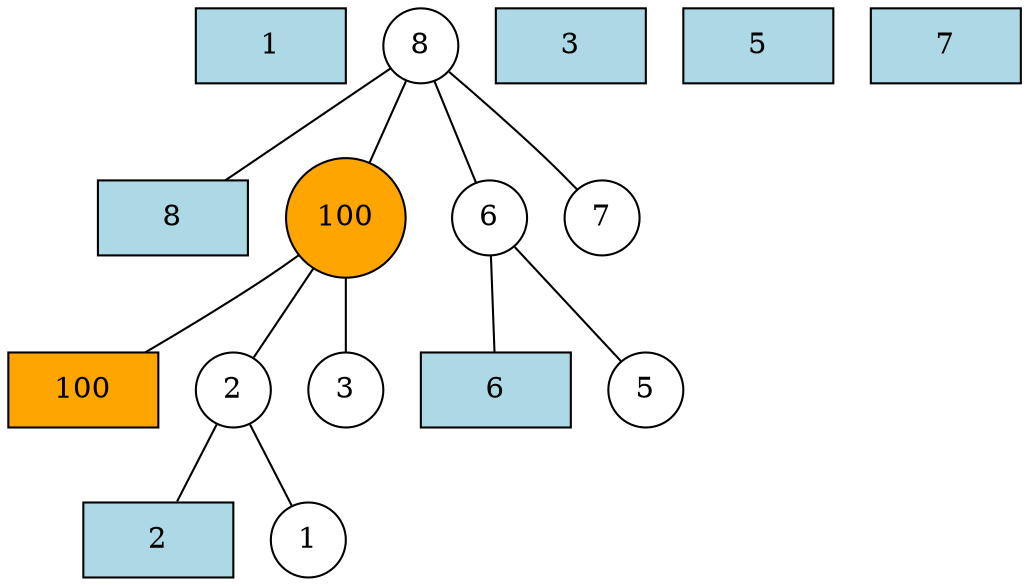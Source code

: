 graph g {
    //overlap=prism;
    //overlap_scaling=0.01;
    node[shape=rect width=1 style=filled fillcolor="lightblue"];
    ratio="compress"

    1[pos="1,0!" label="1"];
    2[pos="2,0!" label="2"];
    3[pos="3,0!" label="3"];
    4[pos="4,0!" label="100" fillcolor="orange"];
    5[pos="5,0!" label="5"];
    6[pos="6,0!" label="6"];
    7[pos="7,0!" label="7"];
    8[pos="8,0!" label="8"];

    node[shape=circle width=0.5 style=filled fillcolor="white"];
    c1[pos="1,0.55!" label="1"];
    c2[pos="2,1.55!" label="2"];
    c3[pos="3,0.55!" label="3"];
    c4[pos="4,2.55!" label="100" fillcolor="orange"];
    c5[pos="5,0.55!" label="5"];
    c6[pos="6,1.55!" label="6"];
    c7[pos="7,0.55!" label="7"];
    c8[pos="8,3.55!" label="8"];
    c8--c4--c2--c1;
    c2--2;
    c4--{c3,4};
    c6--{c5,6};
    c8--{c6,c7,8};
}
